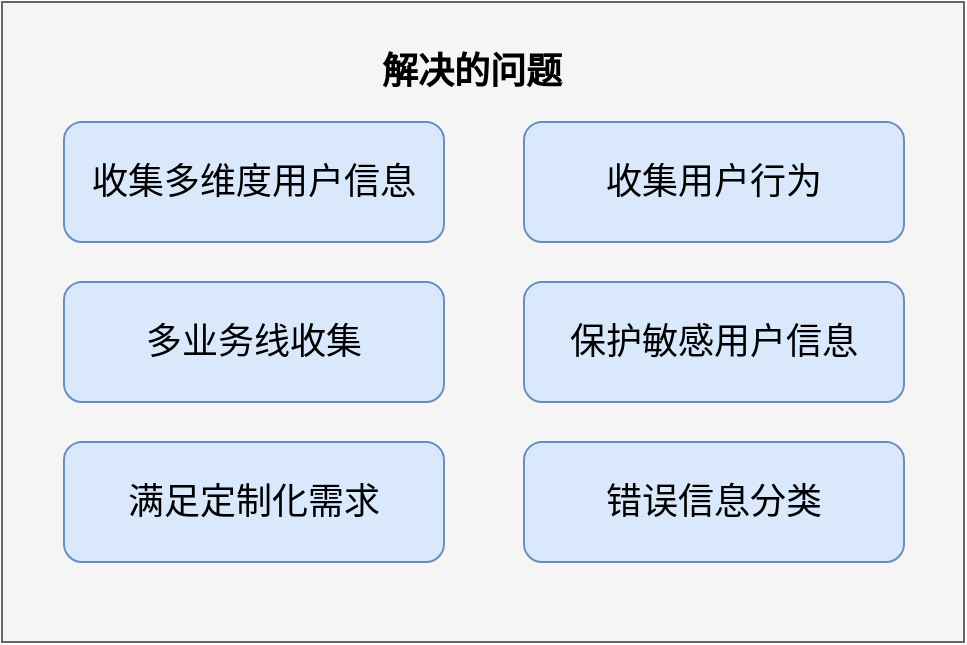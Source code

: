 <mxfile version="17.4.3" type="github">
  <diagram id="-0FPj-sDw3rZwn_hl0Y1" name="第 1 页">
    <mxGraphModel dx="946" dy="590" grid="1" gridSize="10" guides="1" tooltips="1" connect="1" arrows="1" fold="1" page="1" pageScale="1" pageWidth="827" pageHeight="1169" math="0" shadow="0">
      <root>
        <mxCell id="0" />
        <mxCell id="1" parent="0" />
        <mxCell id="M1R37AXIukSo1J08W00a-13" value="" style="group" vertex="1" connectable="0" parent="1">
          <mxGeometry x="220" y="130" width="481" height="320" as="geometry" />
        </mxCell>
        <mxCell id="M1R37AXIukSo1J08W00a-2" value="" style="rounded=0;whiteSpace=wrap;html=1;fillColor=#f5f5f5;fontColor=#333333;strokeColor=#666666;" vertex="1" parent="M1R37AXIukSo1J08W00a-13">
          <mxGeometry width="481" height="320" as="geometry" />
        </mxCell>
        <mxCell id="M1R37AXIukSo1J08W00a-4" value="&lt;b style=&quot;font-size: 18px;&quot;&gt;&lt;font style=&quot;font-size: 18px;&quot;&gt;解决的问题&lt;/font&gt;&lt;/b&gt;" style="text;html=1;strokeColor=none;fillColor=none;align=center;verticalAlign=middle;whiteSpace=wrap;rounded=0;fontSize=18;" vertex="1" parent="M1R37AXIukSo1J08W00a-13">
          <mxGeometry x="180" y="20" width="110" height="30" as="geometry" />
        </mxCell>
        <mxCell id="M1R37AXIukSo1J08W00a-6" value="收集多维度用户信息" style="rounded=1;whiteSpace=wrap;html=1;fontSize=18;fillColor=#dae8fc;strokeColor=#6c8ebf;" vertex="1" parent="M1R37AXIukSo1J08W00a-13">
          <mxGeometry x="31" y="60" width="190" height="60" as="geometry" />
        </mxCell>
        <mxCell id="M1R37AXIukSo1J08W00a-7" value="收集用户行为" style="rounded=1;whiteSpace=wrap;html=1;fontSize=18;fillColor=#dae8fc;strokeColor=#6c8ebf;" vertex="1" parent="M1R37AXIukSo1J08W00a-13">
          <mxGeometry x="261" y="60" width="190" height="60" as="geometry" />
        </mxCell>
        <mxCell id="M1R37AXIukSo1J08W00a-8" value="多业务线收集" style="rounded=1;whiteSpace=wrap;html=1;fontSize=18;fillColor=#dae8fc;strokeColor=#6c8ebf;" vertex="1" parent="M1R37AXIukSo1J08W00a-13">
          <mxGeometry x="31" y="140" width="190" height="60" as="geometry" />
        </mxCell>
        <mxCell id="M1R37AXIukSo1J08W00a-9" value="保护敏感用户信息" style="rounded=1;whiteSpace=wrap;html=1;fontSize=18;fillColor=#dae8fc;strokeColor=#6c8ebf;" vertex="1" parent="M1R37AXIukSo1J08W00a-13">
          <mxGeometry x="261" y="140" width="190" height="60" as="geometry" />
        </mxCell>
        <mxCell id="M1R37AXIukSo1J08W00a-10" value="满足定制化需求" style="rounded=1;whiteSpace=wrap;html=1;fontSize=18;fillColor=#dae8fc;strokeColor=#6c8ebf;" vertex="1" parent="M1R37AXIukSo1J08W00a-13">
          <mxGeometry x="31" y="220" width="190" height="60" as="geometry" />
        </mxCell>
        <mxCell id="M1R37AXIukSo1J08W00a-11" value="错误信息分类" style="rounded=1;whiteSpace=wrap;html=1;fontSize=18;fillColor=#dae8fc;strokeColor=#6c8ebf;" vertex="1" parent="M1R37AXIukSo1J08W00a-13">
          <mxGeometry x="261" y="220" width="190" height="60" as="geometry" />
        </mxCell>
      </root>
    </mxGraphModel>
  </diagram>
</mxfile>
